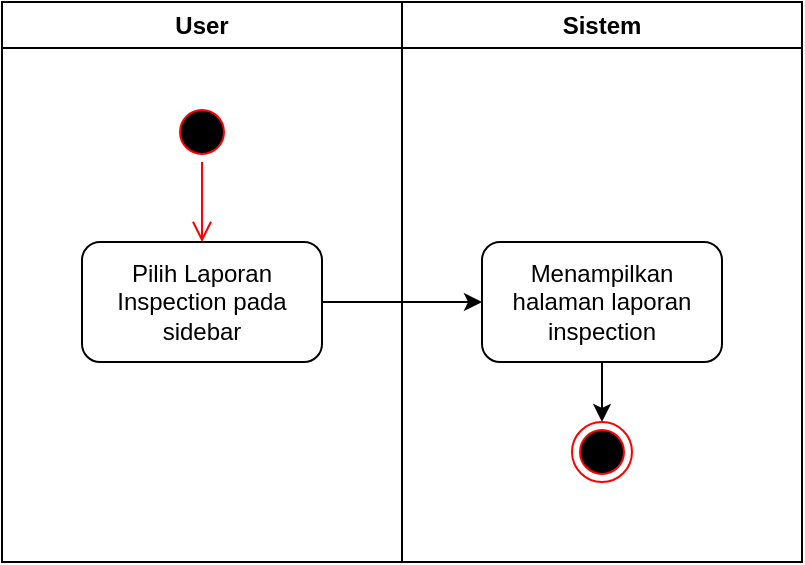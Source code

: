 <mxfile>
    <diagram id="CsTsJ4CN2cGLmdZC5jLD" name="Page-1">
        <mxGraphModel dx="1072" dy="444" grid="1" gridSize="10" guides="1" tooltips="1" connect="1" arrows="1" fold="1" page="1" pageScale="1" pageWidth="850" pageHeight="1100" math="0" shadow="0">
            <root>
                <mxCell id="0"/>
                <mxCell id="1" parent="0"/>
                <mxCell id="2" value="User" style="swimlane;whiteSpace=wrap;html=1;" vertex="1" parent="1">
                    <mxGeometry x="80" y="80" width="200" height="280" as="geometry"/>
                </mxCell>
                <mxCell id="3" value="" style="ellipse;html=1;shape=startState;fillColor=#000000;strokeColor=#ff0000;" vertex="1" parent="2">
                    <mxGeometry x="85" y="50" width="30" height="30" as="geometry"/>
                </mxCell>
                <mxCell id="4" value="" style="edgeStyle=orthogonalEdgeStyle;html=1;verticalAlign=bottom;endArrow=open;endSize=8;strokeColor=#ff0000;entryX=0.5;entryY=0;entryDx=0;entryDy=0;" edge="1" parent="2" source="3" target="5">
                    <mxGeometry relative="1" as="geometry">
                        <mxPoint x="100" y="140" as="targetPoint"/>
                    </mxGeometry>
                </mxCell>
                <mxCell id="5" value="Pilih Laporan Inspection pada sidebar" style="rounded=1;whiteSpace=wrap;html=1;" vertex="1" parent="2">
                    <mxGeometry x="40" y="120" width="120" height="60" as="geometry"/>
                </mxCell>
                <mxCell id="6" value="Sistem" style="swimlane;whiteSpace=wrap;html=1;" vertex="1" parent="1">
                    <mxGeometry x="280" y="80" width="200" height="280" as="geometry"/>
                </mxCell>
                <mxCell id="7" value="" style="edgeStyle=none;html=1;" edge="1" parent="6" source="8" target="9">
                    <mxGeometry relative="1" as="geometry"/>
                </mxCell>
                <mxCell id="8" value="Menampilkan halaman laporan inspection" style="rounded=1;whiteSpace=wrap;html=1;" vertex="1" parent="6">
                    <mxGeometry x="40" y="120" width="120" height="60" as="geometry"/>
                </mxCell>
                <mxCell id="9" value="" style="ellipse;html=1;shape=endState;fillColor=#000000;strokeColor=#ff0000;" vertex="1" parent="6">
                    <mxGeometry x="85" y="210" width="30" height="30" as="geometry"/>
                </mxCell>
                <mxCell id="10" value="" style="edgeStyle=none;html=1;" edge="1" parent="1" source="5" target="8">
                    <mxGeometry relative="1" as="geometry"/>
                </mxCell>
            </root>
        </mxGraphModel>
    </diagram>
</mxfile>
